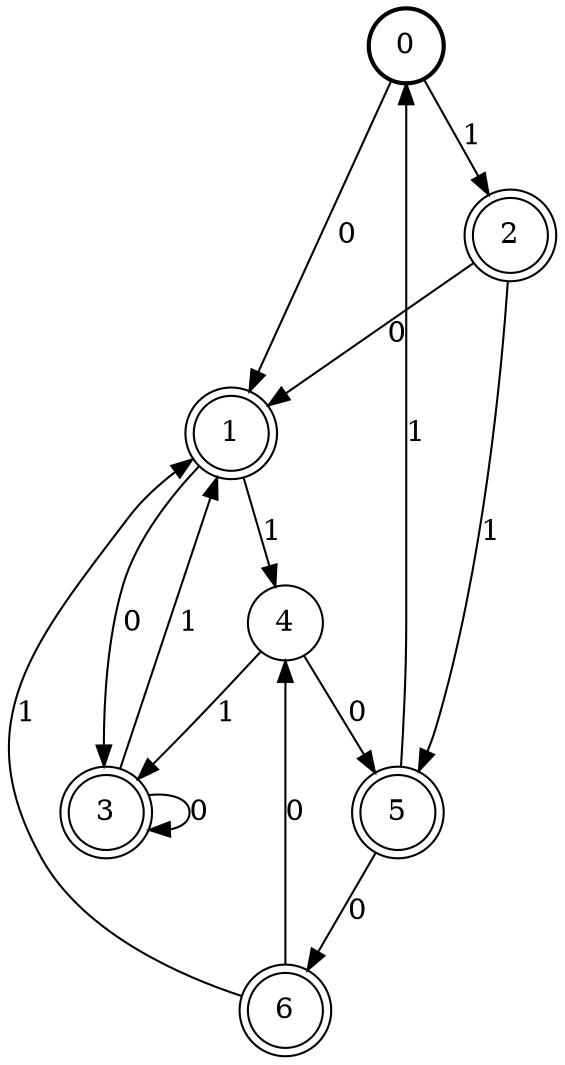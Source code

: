 digraph Automat {
    node [shape = circle];
    0 [style = "bold"];
    0 -> 1 [label = "0"];
    0 -> 2 [label = "1"];
    1 [peripheries=2]
    1 -> 3 [label = "0"];
    1 -> 4 [label = "1"];
    2 [peripheries=2]
    2 -> 1 [label = "0"];
    2 -> 5 [label = "1"];
    3 [peripheries=2]
    3 -> 3 [label = "0"];
    3 -> 1 [label = "1"];
    4 -> 5 [label = "0"];
    4 -> 3 [label = "1"];
    5 [peripheries=2]
    5 -> 6 [label = "0"];
    5 -> 0 [label = "1"];
    6 [peripheries=2]
    6 -> 4 [label = "0"];
    6 -> 1 [label = "1"];
}

